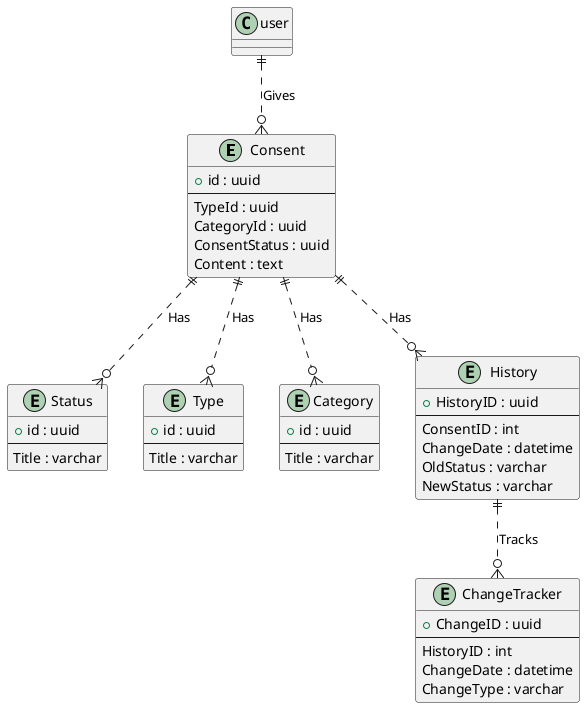 @startuml ER diagram

entity "Consent" as consent {
  + id : uuid
  --
  TypeId : uuid
  CategoryId : uuid
  ConsentStatus : uuid
  Content : text
}

entity "Status" as status {
  + id : uuid
  --
  Title : varchar
}

entity "Type" as type {
  + id : uuid
  --
  Title : varchar
}

entity "Category" as category {
  + id : uuid
  --
  Title : varchar
}

entity "History" as history {
  + HistoryID : uuid
  --
  ConsentID : int
  ChangeDate : datetime
  OldStatus : varchar
  NewStatus : varchar
}

entity "ChangeTracker" as tracker {
  + ChangeID : uuid
  --
  HistoryID : int
  ChangeDate : datetime
  ChangeType : varchar
}

user ||..o{ consent : Gives
consent ||..o{ history : Has
consent ||..o{ type : Has
consent ||..o{ category : Has
consent ||..o{ status : Has
history ||..o{ tracker : Tracks

@enduml
